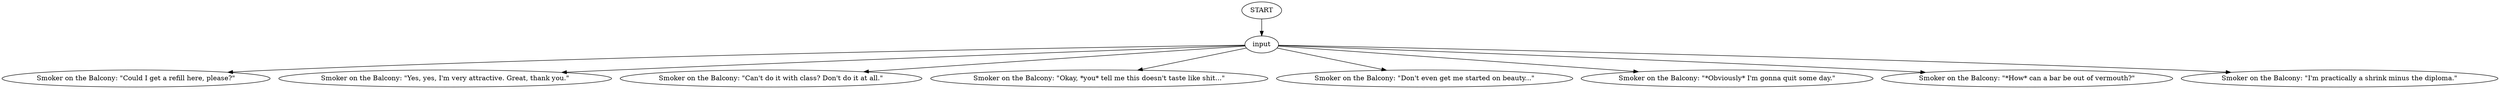 # BACKYARD / SMOKER ON THE BALCONY barks whirling
# Barks in Whirling.
# ==================================================
digraph G {
	  0 [label="START"];
	  1 [label="input"];
	  2 [label="Smoker on the Balcony: \"Could I get a refill here, please?\""];
	  3 [label="Smoker on the Balcony: \"Yes, yes, I'm very attractive. Great, thank you.\""];
	  4 [label="Smoker on the Balcony: \"Can't do it with class? Don't do it at all.\""];
	  5 [label="Smoker on the Balcony: \"Okay, *you* tell me this doesn't taste like shit...\""];
	  7 [label="Smoker on the Balcony: \"Don't even get me started on beauty...\""];
	  8 [label="Smoker on the Balcony: \"*Obviously* I'm gonna quit some day.\""];
	  9 [label="Smoker on the Balcony: \"*How* can a bar be out of vermouth?\""];
	  10 [label="Smoker on the Balcony: \"I'm practically a shrink minus the diploma.\""];
	  0 -> 1
	  1 -> 2
	  1 -> 3
	  1 -> 4
	  1 -> 5
	  1 -> 7
	  1 -> 8
	  1 -> 9
	  1 -> 10
}

